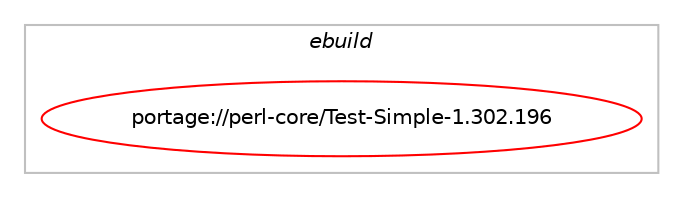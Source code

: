 digraph prolog {

# *************
# Graph options
# *************

newrank=true;
concentrate=true;
compound=true;
graph [rankdir=LR,fontname=Helvetica,fontsize=10,ranksep=1.5];#, ranksep=2.5, nodesep=0.2];
edge  [arrowhead=vee];
node  [fontname=Helvetica,fontsize=10];

# **********
# The ebuild
# **********

subgraph cluster_leftcol {
color=gray;
label=<<i>ebuild</i>>;
id [label="portage://perl-core/Test-Simple-1.302.196", color=red, width=4, href="../perl-core/Test-Simple-1.302.196.svg"];
}

# ****************
# The dependencies
# ****************

subgraph cluster_midcol {
color=gray;
label=<<i>dependencies</i>>;
subgraph cluster_compile {
fillcolor="#eeeeee";
style=filled;
label=<<i>compile</i>>;
# *** BEGIN UNKNOWN DEPENDENCY TYPE (TODO) ***
# id -> equal(package_dependency(portage://perl-core/Test-Simple-1.302.196,install,no,dev-lang,perl,greaterequal,[5.38.2,,-r3,5.38.2-r3],[],[use(equal(perl_features_debug),none),use(equal(perl_features_ithreads),none),use(equal(perl_features_quadmath),none)]))
# *** END UNKNOWN DEPENDENCY TYPE (TODO) ***

}
subgraph cluster_compileandrun {
fillcolor="#eeeeee";
style=filled;
label=<<i>compile and run</i>>;
}
subgraph cluster_run {
fillcolor="#eeeeee";
style=filled;
label=<<i>run</i>>;
# *** BEGIN UNKNOWN DEPENDENCY TYPE (TODO) ***
# id -> equal(package_dependency(portage://perl-core/Test-Simple-1.302.196,run,no,dev-lang,perl,greaterequal,[5.38.2,,-r3,5.38.2-r3],[],[use(equal(perl_features_debug),none),use(equal(perl_features_ithreads),none),use(equal(perl_features_quadmath),none)]))
# *** END UNKNOWN DEPENDENCY TYPE (TODO) ***

# *** BEGIN UNKNOWN DEPENDENCY TYPE (TODO) ***
# id -> equal(package_dependency(portage://perl-core/Test-Simple-1.302.196,run,no,dev-lang,perl,none,[,,],any_same_slot,[]))
# *** END UNKNOWN DEPENDENCY TYPE (TODO) ***

# *** BEGIN UNKNOWN DEPENDENCY TYPE (TODO) ***
# id -> equal(package_dependency(portage://perl-core/Test-Simple-1.302.196,run,no,virtual,perl-File-Spec,none,[,,],[],[]))
# *** END UNKNOWN DEPENDENCY TYPE (TODO) ***

# *** BEGIN UNKNOWN DEPENDENCY TYPE (TODO) ***
# id -> equal(package_dependency(portage://perl-core/Test-Simple-1.302.196,run,no,virtual,perl-File-Temp,none,[,,],[],[]))
# *** END UNKNOWN DEPENDENCY TYPE (TODO) ***

# *** BEGIN UNKNOWN DEPENDENCY TYPE (TODO) ***
# id -> equal(package_dependency(portage://perl-core/Test-Simple-1.302.196,run,no,virtual,perl-Scalar-List-Utils,greaterequal,[1.130.0,,,1.130.0],[],[]))
# *** END UNKNOWN DEPENDENCY TYPE (TODO) ***

# *** BEGIN UNKNOWN DEPENDENCY TYPE (TODO) ***
# id -> equal(package_dependency(portage://perl-core/Test-Simple-1.302.196,run,no,virtual,perl-Storable,none,[,,],[],[]))
# *** END UNKNOWN DEPENDENCY TYPE (TODO) ***

# *** BEGIN UNKNOWN DEPENDENCY TYPE (TODO) ***
# id -> equal(package_dependency(portage://perl-core/Test-Simple-1.302.196,run,weak,dev-perl,Log-Dispatch-Config-TestLog,smallerequal,[0.20.0,,,0.20.0],[],[]))
# *** END UNKNOWN DEPENDENCY TYPE (TODO) ***

# *** BEGIN UNKNOWN DEPENDENCY TYPE (TODO) ***
# id -> equal(package_dependency(portage://perl-core/Test-Simple-1.302.196,run,weak,dev-perl,Moose,smallerequal,[2.120.900,,,2.120.900],[],[]))
# *** END UNKNOWN DEPENDENCY TYPE (TODO) ***

# *** BEGIN UNKNOWN DEPENDENCY TYPE (TODO) ***
# id -> equal(package_dependency(portage://perl-core/Test-Simple-1.302.196,run,weak,dev-perl,Net-BitTorrent,smallerequal,[0.52.0,,,0.52.0],[],[]))
# *** END UNKNOWN DEPENDENCY TYPE (TODO) ***

# *** BEGIN UNKNOWN DEPENDENCY TYPE (TODO) ***
# id -> equal(package_dependency(portage://perl-core/Test-Simple-1.302.196,run,weak,dev-perl,Test-Able,smallerequal,[0.110.0,,,0.110.0],[],[]))
# *** END UNKNOWN DEPENDENCY TYPE (TODO) ***

# *** BEGIN UNKNOWN DEPENDENCY TYPE (TODO) ***
# id -> equal(package_dependency(portage://perl-core/Test-Simple-1.302.196,run,weak,dev-perl,Test-Aggregate,smallerequal,[0.373.0,,,0.373.0],[],[]))
# *** END UNKNOWN DEPENDENCY TYPE (TODO) ***

# *** BEGIN UNKNOWN DEPENDENCY TYPE (TODO) ***
# id -> equal(package_dependency(portage://perl-core/Test-Simple-1.302.196,run,weak,dev-perl,Test-Alien,smallerequal,[0.40.0,,,0.40.0],[],[]))
# *** END UNKNOWN DEPENDENCY TYPE (TODO) ***

# *** BEGIN UNKNOWN DEPENDENCY TYPE (TODO) ***
# id -> equal(package_dependency(portage://perl-core/Test-Simple-1.302.196,run,weak,dev-perl,Test-Builder-Clutch,smallerequal,[0.70.0,,,0.70.0],[],[]))
# *** END UNKNOWN DEPENDENCY TYPE (TODO) ***

# *** BEGIN UNKNOWN DEPENDENCY TYPE (TODO) ***
# id -> equal(package_dependency(portage://perl-core/Test-Simple-1.302.196,run,weak,dev-perl,Test-Clustericious-Cluster,smallerequal,[0.300.0,,,0.300.0],[],[]))
# *** END UNKNOWN DEPENDENCY TYPE (TODO) ***

# *** BEGIN UNKNOWN DEPENDENCY TYPE (TODO) ***
# id -> equal(package_dependency(portage://perl-core/Test-Simple-1.302.196,run,weak,dev-perl,Test-Dist-VersionSync,smallerequal,[1.1.4,,,1.1.4],[],[]))
# *** END UNKNOWN DEPENDENCY TYPE (TODO) ***

# *** BEGIN UNKNOWN DEPENDENCY TYPE (TODO) ***
# id -> equal(package_dependency(portage://perl-core/Test-Simple-1.302.196,run,weak,dev-perl,Test-Exception,smallerequal,[0.420.0,,,0.420.0],[],[]))
# *** END UNKNOWN DEPENDENCY TYPE (TODO) ***

# *** BEGIN UNKNOWN DEPENDENCY TYPE (TODO) ***
# id -> equal(package_dependency(portage://perl-core/Test-Simple-1.302.196,run,weak,dev-perl,Test-Flatten,smallerequal,[0.110.0,,,0.110.0],[],[]))
# *** END UNKNOWN DEPENDENCY TYPE (TODO) ***

# *** BEGIN UNKNOWN DEPENDENCY TYPE (TODO) ***
# id -> equal(package_dependency(portage://perl-core/Test-Simple-1.302.196,run,weak,dev-perl,Test-Group,smallerequal,[0.200.0,,,0.200.0],[],[]))
# *** END UNKNOWN DEPENDENCY TYPE (TODO) ***

# *** BEGIN UNKNOWN DEPENDENCY TYPE (TODO) ***
# id -> equal(package_dependency(portage://perl-core/Test-Simple-1.302.196,run,weak,dev-perl,Test-Modern,smallerequal,[0.12.0,,,0.12.0],[],[]))
# *** END UNKNOWN DEPENDENCY TYPE (TODO) ***

# *** BEGIN UNKNOWN DEPENDENCY TYPE (TODO) ***
# id -> equal(package_dependency(portage://perl-core/Test-Simple-1.302.196,run,weak,dev-perl,Test-More-Prefix,smallerequal,[0.5.0,,,0.5.0],[],[]))
# *** END UNKNOWN DEPENDENCY TYPE (TODO) ***

# *** BEGIN UNKNOWN DEPENDENCY TYPE (TODO) ***
# id -> equal(package_dependency(portage://perl-core/Test-Simple-1.302.196,run,weak,dev-perl,Test-ParallelSubtest,smallerequal,[0.50.0,,,0.50.0],[],[]))
# *** END UNKNOWN DEPENDENCY TYPE (TODO) ***

# *** BEGIN UNKNOWN DEPENDENCY TYPE (TODO) ***
# id -> equal(package_dependency(portage://perl-core/Test-Simple-1.302.196,run,weak,dev-perl,Test-Pretty,smallerequal,[0.320.0,,,0.320.0],[],[]))
# *** END UNKNOWN DEPENDENCY TYPE (TODO) ***

# *** BEGIN UNKNOWN DEPENDENCY TYPE (TODO) ***
# id -> equal(package_dependency(portage://perl-core/Test-Simple-1.302.196,run,weak,dev-perl,Test-SharedFork,smallerequal,[0.340.0,,,0.340.0],[],[]))
# *** END UNKNOWN DEPENDENCY TYPE (TODO) ***

# *** BEGIN UNKNOWN DEPENDENCY TYPE (TODO) ***
# id -> equal(package_dependency(portage://perl-core/Test-Simple-1.302.196,run,weak,dev-perl,Test-Tester,smaller,[0.114.0,,,0.114.0],[],[]))
# *** END UNKNOWN DEPENDENCY TYPE (TODO) ***

# *** BEGIN UNKNOWN DEPENDENCY TYPE (TODO) ***
# id -> equal(package_dependency(portage://perl-core/Test-Simple-1.302.196,run,weak,dev-perl,Test-UseAllModules,smallerequal,[0.140.0,,,0.140.0],[],[]))
# *** END UNKNOWN DEPENDENCY TYPE (TODO) ***

# *** BEGIN UNKNOWN DEPENDENCY TYPE (TODO) ***
# id -> equal(package_dependency(portage://perl-core/Test-Simple-1.302.196,run,weak,dev-perl,Test-Wrapper,smallerequal,[0.3.0,,,0.3.0],[],[]))
# *** END UNKNOWN DEPENDENCY TYPE (TODO) ***

# *** BEGIN UNKNOWN DEPENDENCY TYPE (TODO) ***
# id -> equal(package_dependency(portage://perl-core/Test-Simple-1.302.196,run,weak,dev-perl,Test-use-ok,smaller,[0.160.0,,,0.160.0],[],[]))
# *** END UNKNOWN DEPENDENCY TYPE (TODO) ***

# *** BEGIN UNKNOWN DEPENDENCY TYPE (TODO) ***
# id -> equal(package_dependency(portage://perl-core/Test-Simple-1.302.196,run,weak,dev-perl,Test2-Harness,smallerequal,[0.0.13,,,0.0.13],[],[]))
# *** END UNKNOWN DEPENDENCY TYPE (TODO) ***

# *** BEGIN UNKNOWN DEPENDENCY TYPE (TODO) ***
# id -> equal(package_dependency(portage://perl-core/Test-Simple-1.302.196,run,weak,dev-perl,Test2-Tools-EventDumper,smallerequal,[0.0.7,,,0.0.7],[],[]))
# *** END UNKNOWN DEPENDENCY TYPE (TODO) ***

}
}

# **************
# The candidates
# **************

subgraph cluster_choices {
rank=same;
color=gray;
label=<<i>candidates</i>>;

}

}
